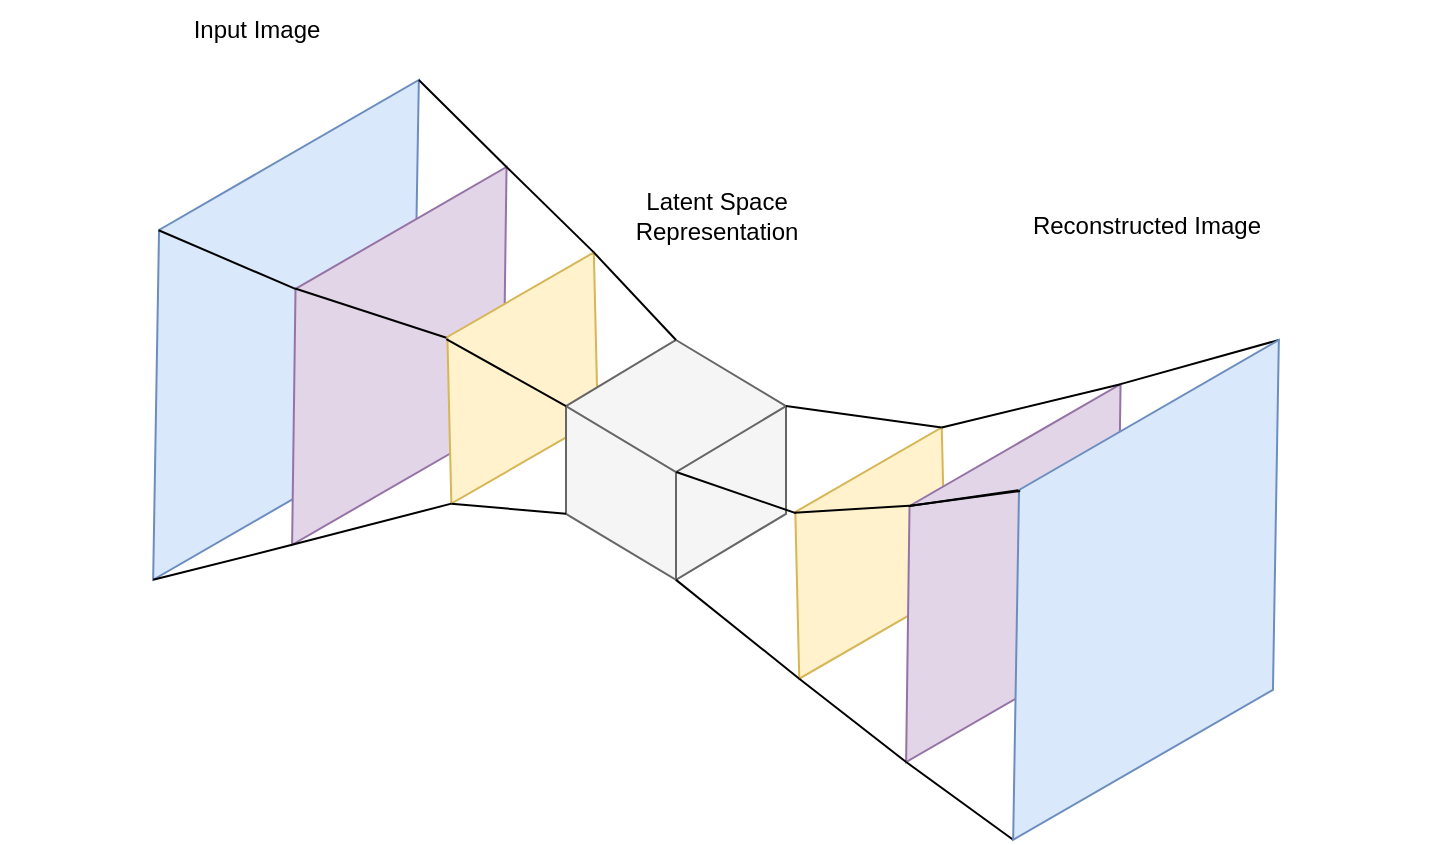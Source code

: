 <mxfile version="24.2.5" type="device">
  <diagram name="Página-1" id="b1BpI9sbc_yVwQCMxFGy">
    <mxGraphModel dx="2074" dy="1098" grid="1" gridSize="10" guides="1" tooltips="1" connect="1" arrows="1" fold="1" page="1" pageScale="1" pageWidth="1169" pageHeight="827" math="0" shadow="0">
      <root>
        <mxCell id="0" />
        <mxCell id="1" parent="0" />
        <mxCell id="flKzpmarchng9U7WMLnv-46" value="" style="shape=parallelogram;perimeter=parallelogramPerimeter;whiteSpace=wrap;html=1;fixedSize=1;rotation=-210;size=39.96;fillColor=#fff2cc;strokeColor=#d6b656;" parent="1" vertex="1">
          <mxGeometry x="570" y="329.95" width="124.51" height="73.17" as="geometry" />
        </mxCell>
        <mxCell id="flKzpmarchng9U7WMLnv-42" value="" style="shape=parallelogram;perimeter=parallelogramPerimeter;whiteSpace=wrap;html=1;fixedSize=1;rotation=-210;size=65.49;fillColor=#e1d5e7;strokeColor=#9673a6;" parent="1" vertex="1">
          <mxGeometry x="610" y="321.54" width="187.32" height="110" as="geometry" />
        </mxCell>
        <mxCell id="tvqHkrEkuvwdhrB_dnag-4" value="" style="shape=parallelogram;perimeter=parallelogramPerimeter;whiteSpace=wrap;html=1;fixedSize=1;rotation=-210;size=90;fillColor=#dae8fc;strokeColor=#6c8ebf;" parent="1" vertex="1">
          <mxGeometry x="220" y="179.95" width="240" height="150" as="geometry" />
        </mxCell>
        <mxCell id="flKzpmarchng9U7WMLnv-7" value="" style="shape=parallelogram;perimeter=parallelogramPerimeter;whiteSpace=wrap;html=1;fixedSize=1;rotation=-210;size=65.49;fillColor=#e1d5e7;strokeColor=#9673a6;" parent="1" vertex="1">
          <mxGeometry x="303" y="212.95" width="187.32" height="110" as="geometry" />
        </mxCell>
        <mxCell id="flKzpmarchng9U7WMLnv-8" value="" style="endArrow=none;html=1;rounded=0;entryX=0.626;entryY=1;entryDx=0;entryDy=0;entryPerimeter=0;exitX=0.651;exitY=1;exitDx=0;exitDy=0;exitPerimeter=0;" parent="1" source="flKzpmarchng9U7WMLnv-7" target="tvqHkrEkuvwdhrB_dnag-4" edge="1">
          <mxGeometry width="50" height="50" relative="1" as="geometry">
            <mxPoint x="220" y="209.95" as="sourcePoint" />
            <mxPoint x="270" y="159.95" as="targetPoint" />
          </mxGeometry>
        </mxCell>
        <mxCell id="flKzpmarchng9U7WMLnv-9" value="" style="endArrow=none;html=1;rounded=0;exitX=1;exitY=0;exitDx=0;exitDy=0;entryX=1;entryY=0;entryDx=0;entryDy=0;" parent="1" source="tvqHkrEkuvwdhrB_dnag-4" target="flKzpmarchng9U7WMLnv-7" edge="1">
          <mxGeometry width="50" height="50" relative="1" as="geometry">
            <mxPoint x="230" y="399.95" as="sourcePoint" />
            <mxPoint x="280" y="349.95" as="targetPoint" />
          </mxGeometry>
        </mxCell>
        <mxCell id="flKzpmarchng9U7WMLnv-10" value="" style="endArrow=none;html=1;rounded=0;exitX=0;exitY=1;exitDx=0;exitDy=0;entryX=0;entryY=1;entryDx=0;entryDy=0;" parent="1" source="tvqHkrEkuvwdhrB_dnag-4" target="flKzpmarchng9U7WMLnv-7" edge="1">
          <mxGeometry width="50" height="50" relative="1" as="geometry">
            <mxPoint x="440" y="129.95" as="sourcePoint" />
            <mxPoint x="490" y="79.95" as="targetPoint" />
          </mxGeometry>
        </mxCell>
        <mxCell id="flKzpmarchng9U7WMLnv-11" value="" style="shape=parallelogram;perimeter=parallelogramPerimeter;whiteSpace=wrap;html=1;fixedSize=1;rotation=-210;size=39.96;fillColor=#fff2cc;strokeColor=#d6b656;" parent="1" vertex="1">
          <mxGeometry x="396.04" y="242.43" width="124.51" height="73.17" as="geometry" />
        </mxCell>
        <mxCell id="flKzpmarchng9U7WMLnv-12" value="" style="endArrow=none;html=1;rounded=0;exitX=1;exitY=0;exitDx=0;exitDy=0;entryX=1;entryY=0;entryDx=0;entryDy=0;" parent="1" source="flKzpmarchng9U7WMLnv-7" target="flKzpmarchng9U7WMLnv-11" edge="1">
          <mxGeometry width="50" height="50" relative="1" as="geometry">
            <mxPoint x="340" y="429.95" as="sourcePoint" />
            <mxPoint x="390" y="379.95" as="targetPoint" />
          </mxGeometry>
        </mxCell>
        <mxCell id="flKzpmarchng9U7WMLnv-13" value="" style="endArrow=none;html=1;rounded=0;exitX=0.651;exitY=1.002;exitDx=0;exitDy=0;exitPerimeter=0;entryX=0.684;entryY=0.999;entryDx=0;entryDy=0;entryPerimeter=0;" parent="1" source="flKzpmarchng9U7WMLnv-7" target="flKzpmarchng9U7WMLnv-11" edge="1">
          <mxGeometry width="50" height="50" relative="1" as="geometry">
            <mxPoint x="230" y="229.95" as="sourcePoint" />
            <mxPoint x="280" y="179.95" as="targetPoint" />
          </mxGeometry>
        </mxCell>
        <mxCell id="flKzpmarchng9U7WMLnv-14" value="" style="endArrow=none;html=1;rounded=0;exitX=0;exitY=1;exitDx=0;exitDy=0;entryX=0;entryY=1;entryDx=0;entryDy=0;" parent="1" source="flKzpmarchng9U7WMLnv-7" target="flKzpmarchng9U7WMLnv-11" edge="1">
          <mxGeometry width="50" height="50" relative="1" as="geometry">
            <mxPoint x="490.32" y="159.95" as="sourcePoint" />
            <mxPoint x="534.32" y="203.95" as="targetPoint" />
          </mxGeometry>
        </mxCell>
        <mxCell id="flKzpmarchng9U7WMLnv-43" value="" style="endArrow=none;html=1;rounded=0;entryX=0.626;entryY=1;entryDx=0;entryDy=0;entryPerimeter=0;exitX=0.651;exitY=1;exitDx=0;exitDy=0;exitPerimeter=0;" parent="1" source="flKzpmarchng9U7WMLnv-42" target="flKzpmarchng9U7WMLnv-41" edge="1">
          <mxGeometry width="50" height="50" relative="1" as="geometry">
            <mxPoint x="560" y="309.9" as="sourcePoint" />
            <mxPoint x="610" y="259.9" as="targetPoint" />
          </mxGeometry>
        </mxCell>
        <mxCell id="flKzpmarchng9U7WMLnv-44" value="" style="endArrow=none;html=1;rounded=0;exitX=1;exitY=0;exitDx=0;exitDy=0;entryX=1;entryY=0;entryDx=0;entryDy=0;" parent="1" source="flKzpmarchng9U7WMLnv-41" target="flKzpmarchng9U7WMLnv-42" edge="1">
          <mxGeometry width="50" height="50" relative="1" as="geometry">
            <mxPoint x="570" y="499.9" as="sourcePoint" />
            <mxPoint x="620" y="449.9" as="targetPoint" />
          </mxGeometry>
        </mxCell>
        <mxCell id="flKzpmarchng9U7WMLnv-45" value="" style="endArrow=none;html=1;rounded=0;exitX=0;exitY=1;exitDx=0;exitDy=0;entryX=0;entryY=1;entryDx=0;entryDy=0;" parent="1" source="flKzpmarchng9U7WMLnv-41" target="flKzpmarchng9U7WMLnv-42" edge="1">
          <mxGeometry width="50" height="50" relative="1" as="geometry">
            <mxPoint x="780" y="229.9" as="sourcePoint" />
            <mxPoint x="830" y="179.9" as="targetPoint" />
          </mxGeometry>
        </mxCell>
        <mxCell id="flKzpmarchng9U7WMLnv-47" value="" style="endArrow=none;html=1;rounded=0;exitX=1;exitY=0;exitDx=0;exitDy=0;entryX=1;entryY=0;entryDx=0;entryDy=0;" parent="1" source="flKzpmarchng9U7WMLnv-42" target="flKzpmarchng9U7WMLnv-46" edge="1">
          <mxGeometry width="50" height="50" relative="1" as="geometry">
            <mxPoint x="680" y="529.9" as="sourcePoint" />
            <mxPoint x="730" y="479.9" as="targetPoint" />
          </mxGeometry>
        </mxCell>
        <mxCell id="flKzpmarchng9U7WMLnv-48" value="" style="endArrow=none;html=1;rounded=0;exitX=0.651;exitY=1.002;exitDx=0;exitDy=0;exitPerimeter=0;entryX=0.684;entryY=0.999;entryDx=0;entryDy=0;entryPerimeter=0;" parent="1" source="flKzpmarchng9U7WMLnv-42" target="flKzpmarchng9U7WMLnv-46" edge="1">
          <mxGeometry width="50" height="50" relative="1" as="geometry">
            <mxPoint x="570" y="329.9" as="sourcePoint" />
            <mxPoint x="620" y="279.9" as="targetPoint" />
          </mxGeometry>
        </mxCell>
        <mxCell id="flKzpmarchng9U7WMLnv-49" value="" style="endArrow=none;html=1;rounded=0;exitX=0;exitY=1;exitDx=0;exitDy=0;entryX=0;entryY=1;entryDx=0;entryDy=0;" parent="1" source="flKzpmarchng9U7WMLnv-42" target="flKzpmarchng9U7WMLnv-46" edge="1">
          <mxGeometry width="50" height="50" relative="1" as="geometry">
            <mxPoint x="830.32" y="259.9" as="sourcePoint" />
            <mxPoint x="874.32" y="303.9" as="targetPoint" />
          </mxGeometry>
        </mxCell>
        <mxCell id="flKzpmarchng9U7WMLnv-41" value="" style="shape=parallelogram;perimeter=parallelogramPerimeter;whiteSpace=wrap;html=1;fixedSize=1;rotation=-210;size=90;fillColor=#dae8fc;strokeColor=#6c8ebf;" parent="1" vertex="1">
          <mxGeometry x="650" y="309.95" width="240" height="150" as="geometry" />
        </mxCell>
        <mxCell id="flKzpmarchng9U7WMLnv-50" value="" style="endArrow=none;html=1;rounded=0;exitX=0.653;exitY=1.003;exitDx=0;exitDy=0;exitPerimeter=0;entryX=0.624;entryY=0.995;entryDx=0;entryDy=0;entryPerimeter=0;" parent="1" source="flKzpmarchng9U7WMLnv-42" target="flKzpmarchng9U7WMLnv-41" edge="1">
          <mxGeometry width="50" height="50" relative="1" as="geometry">
            <mxPoint x="570.001" y="269.949" as="sourcePoint" />
            <mxPoint x="640" y="299.95" as="targetPoint" />
          </mxGeometry>
        </mxCell>
        <mxCell id="flKzpmarchng9U7WMLnv-52" value="" style="html=1;whiteSpace=wrap;shape=isoCube2;backgroundOutline=1;isoAngle=18.577;fillColor=#f5f5f5;strokeColor=#666666;fontColor=#333333;" parent="1" vertex="1">
          <mxGeometry x="480" y="260" width="110" height="119.95" as="geometry" />
        </mxCell>
        <mxCell id="flKzpmarchng9U7WMLnv-53" value="" style="endArrow=none;html=1;rounded=0;exitX=0;exitY=1;exitDx=0;exitDy=0;entryX=0.5;entryY=0;entryDx=0;entryDy=0;entryPerimeter=0;" parent="1" source="flKzpmarchng9U7WMLnv-11" target="flKzpmarchng9U7WMLnv-52" edge="1">
          <mxGeometry width="50" height="50" relative="1" as="geometry">
            <mxPoint x="550" y="210" as="sourcePoint" />
            <mxPoint x="600" y="160" as="targetPoint" />
          </mxGeometry>
        </mxCell>
        <mxCell id="flKzpmarchng9U7WMLnv-54" value="" style="endArrow=none;html=1;rounded=0;exitX=0.687;exitY=0.991;exitDx=0;exitDy=0;exitPerimeter=0;entryX=0;entryY=0;entryDx=0;entryDy=33.042;entryPerimeter=0;" parent="1" source="flKzpmarchng9U7WMLnv-11" target="flKzpmarchng9U7WMLnv-52" edge="1">
          <mxGeometry width="50" height="50" relative="1" as="geometry">
            <mxPoint x="355" y="244" as="sourcePoint" />
            <mxPoint x="430" y="269" as="targetPoint" />
          </mxGeometry>
        </mxCell>
        <mxCell id="flKzpmarchng9U7WMLnv-55" value="" style="endArrow=none;html=1;rounded=0;exitX=0;exitY=0;exitDx=0;exitDy=86.908;entryX=1;entryY=0;entryDx=0;entryDy=0;exitPerimeter=0;" parent="1" source="flKzpmarchng9U7WMLnv-52" target="flKzpmarchng9U7WMLnv-11" edge="1">
          <mxGeometry width="50" height="50" relative="1" as="geometry">
            <mxPoint x="353" y="372" as="sourcePoint" />
            <mxPoint x="433" y="352" as="targetPoint" />
          </mxGeometry>
        </mxCell>
        <mxCell id="flKzpmarchng9U7WMLnv-56" value="" style="endArrow=none;html=1;rounded=0;exitX=0;exitY=1;exitDx=0;exitDy=0;entryX=0;entryY=0;entryDx=110;entryDy=33.042;entryPerimeter=0;" parent="1" source="flKzpmarchng9U7WMLnv-46" target="flKzpmarchng9U7WMLnv-52" edge="1">
          <mxGeometry width="50" height="50" relative="1" as="geometry">
            <mxPoint x="767" y="292" as="sourcePoint" />
            <mxPoint x="678" y="314" as="targetPoint" />
          </mxGeometry>
        </mxCell>
        <mxCell id="flKzpmarchng9U7WMLnv-57" value="" style="endArrow=none;html=1;rounded=0;exitX=0.68;exitY=0.992;exitDx=0;exitDy=0;exitPerimeter=0;entryX=0.501;entryY=0.55;entryDx=0;entryDy=0;entryPerimeter=0;" parent="1" source="flKzpmarchng9U7WMLnv-46" target="flKzpmarchng9U7WMLnv-52" edge="1">
          <mxGeometry width="50" height="50" relative="1" as="geometry">
            <mxPoint x="550" y="441" as="sourcePoint" />
            <mxPoint x="460" y="370" as="targetPoint" />
          </mxGeometry>
        </mxCell>
        <mxCell id="flKzpmarchng9U7WMLnv-58" value="" style="endArrow=none;html=1;rounded=0;exitX=1;exitY=0;exitDx=0;exitDy=0;entryX=0.5;entryY=1;entryDx=0;entryDy=0;entryPerimeter=0;" parent="1" source="flKzpmarchng9U7WMLnv-46" target="flKzpmarchng9U7WMLnv-52" edge="1">
          <mxGeometry width="50" height="50" relative="1" as="geometry">
            <mxPoint x="590" y="431.54" as="sourcePoint" />
            <mxPoint x="537" y="389.54" as="targetPoint" />
          </mxGeometry>
        </mxCell>
        <mxCell id="flKzpmarchng9U7WMLnv-59" value="Input Image" style="text;html=1;align=center;verticalAlign=middle;resizable=0;points=[];autosize=1;strokeColor=none;fillColor=none;" parent="1" vertex="1">
          <mxGeometry x="280" y="90" width="90" height="30" as="geometry" />
        </mxCell>
        <mxCell id="flKzpmarchng9U7WMLnv-60" value="Latent Space&lt;div&gt;Representation&lt;/div&gt;" style="text;html=1;align=center;verticalAlign=middle;resizable=0;points=[];autosize=1;strokeColor=none;fillColor=none;" parent="1" vertex="1">
          <mxGeometry x="505" y="177.95" width="100" height="40" as="geometry" />
        </mxCell>
        <mxCell id="flKzpmarchng9U7WMLnv-61" value="Reconstructed Image" style="text;html=1;align=center;verticalAlign=middle;resizable=0;points=[];autosize=1;strokeColor=none;fillColor=none;" parent="1" vertex="1">
          <mxGeometry x="700" y="188" width="140" height="30" as="geometry" />
        </mxCell>
      </root>
    </mxGraphModel>
  </diagram>
</mxfile>

